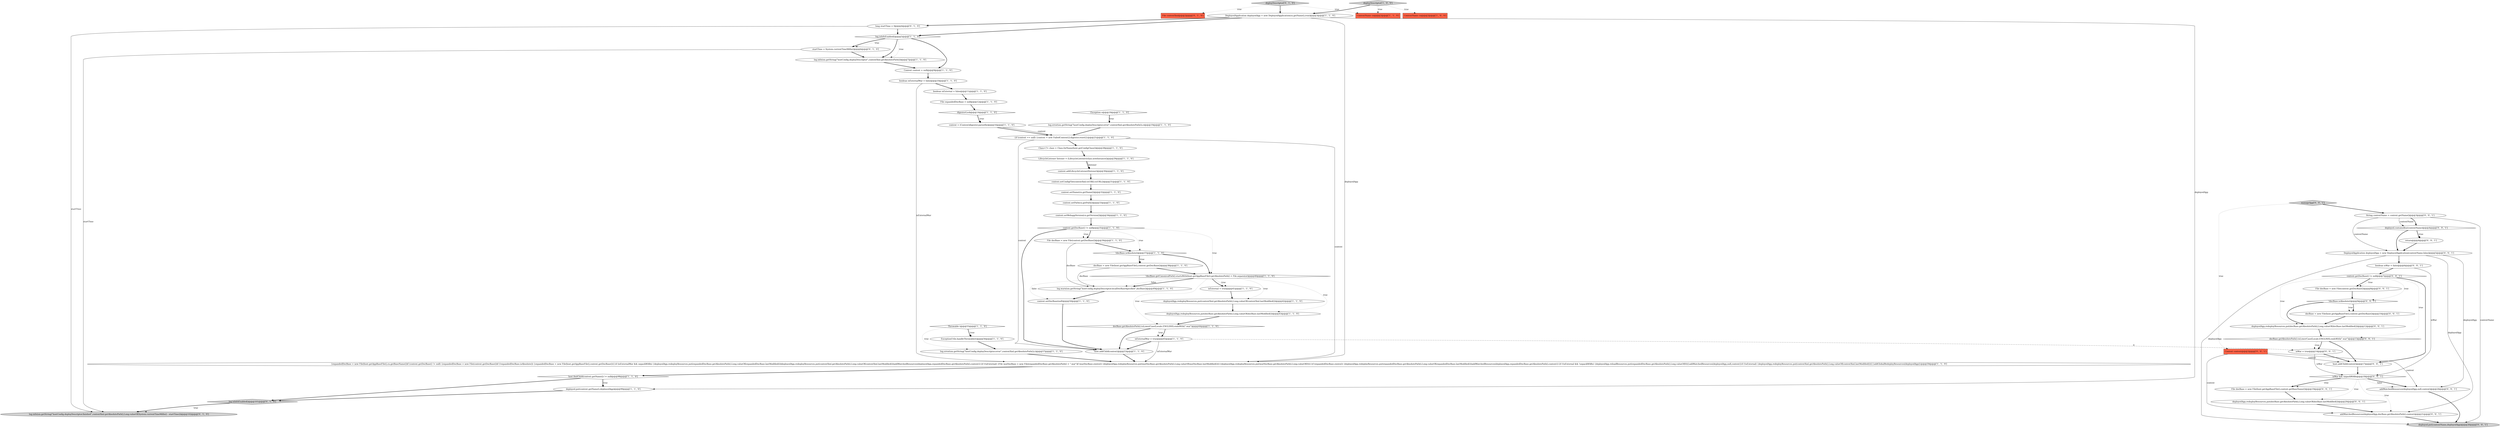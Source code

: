 digraph {
16 [style = filled, label = "File expandedDocBase = null@@@12@@@['1', '1', '0']", fillcolor = white, shape = ellipse image = "AAA0AAABBB1BBB"];
7 [style = filled, label = "File docBase = new File(context.getDocBase())@@@36@@@['1', '1', '0']", fillcolor = white, shape = ellipse image = "AAA0AAABBB1BBB"];
5 [style = filled, label = "digesterLock@@@14@@@['1', '1', '0']", fillcolor = white, shape = diamond image = "AAA0AAABBB1BBB"];
34 [style = filled, label = "context.setDocBase(null)@@@50@@@['1', '1', '0']", fillcolor = white, shape = ellipse image = "AAA0AAABBB1BBB"];
58 [style = filled, label = "deployedApp.redeployResources.put(docBase.getAbsolutePath(),Long.valueOf(docBase.lastModified()))@@@12@@@['0', '0', '1']", fillcolor = white, shape = ellipse image = "AAA0AAABBB3BBB"];
35 [style = filled, label = "log.error(sm.getString(\"hostConfig.deployDescriptor.error\",contextXml.getAbsolutePath()),t)@@@57@@@['1', '1', '0']", fillcolor = white, shape = ellipse image = "AAA0AAABBB1BBB"];
45 [style = filled, label = "long startTime = 0@@@4@@@['0', '1', '0']", fillcolor = white, shape = ellipse image = "AAA1AAABBB2BBB"];
48 [style = filled, label = "deployedApp.redeployResources.put(docBase.getAbsolutePath(),Long.valueOf(docBase.lastModified()))@@@20@@@['0', '0', '1']", fillcolor = white, shape = ellipse image = "AAA0AAABBB3BBB"];
4 [style = filled, label = "{expandedDocBase = new File(host.getAppBaseFile(),cn.getBaseName())if (context.getDocBase() != null) {expandedDocBase = new File(context.getDocBase())if (!expandedDocBase.isAbsolute()) {expandedDocBase = new File(host.getAppBaseFile(),context.getDocBase())}}if (isExternalWar && unpackWARs) {deployedApp.redeployResources.put(expandedDocBase.getAbsolutePath(),Long.valueOf(expandedDocBase.lastModified()))deployedApp.redeployResources.put(contextXml.getAbsolutePath(),Long.valueOf(contextXml.lastModified()))addWatchedResources(deployedApp,expandedDocBase.getAbsolutePath(),context)}{if (!isExternal) {File warDocBase = new File(expandedDocBase.getAbsolutePath() + \".war\")if (warDocBase.exists()) {deployedApp.redeployResources.put(warDocBase.getAbsolutePath(),Long.valueOf(warDocBase.lastModified()))}{deployedApp.redeployResources.put(warDocBase.getAbsolutePath(),Long.valueOf(0))}}if (expandedDocBase.exists()) {deployedApp.redeployResources.put(expandedDocBase.getAbsolutePath(),Long.valueOf(expandedDocBase.lastModified()))addWatchedResources(deployedApp,expandedDocBase.getAbsolutePath(),context)}{if (!isExternal && !unpackWARs) {deployedApp.reloadResources.put(expandedDocBase.getAbsolutePath(),Long.valueOf(0))}addWatchedResources(deployedApp,null,context)}if (!isExternal) {deployedApp.redeployResources.put(contextXml.getAbsolutePath(),Long.valueOf(contextXml.lastModified()))}}addGlobalRedeployResources(deployedApp)}@@@59@@@['1', '1', '0']", fillcolor = white, shape = ellipse image = "AAA0AAABBB1BBB"];
38 [style = filled, label = "context.setPath(cn.getPath())@@@33@@@['1', '1', '0']", fillcolor = white, shape = ellipse image = "AAA0AAABBB1BBB"];
53 [style = filled, label = "addWatchedResources(deployedApp,null,context)@@@24@@@['0', '0', '1']", fillcolor = white, shape = ellipse image = "AAA0AAABBB3BBB"];
55 [style = filled, label = "context.getDocBase() != null@@@7@@@['0', '0', '1']", fillcolor = white, shape = diamond image = "AAA0AAABBB3BBB"];
54 [style = filled, label = "boolean isWar = false@@@6@@@['0', '0', '1']", fillcolor = white, shape = ellipse image = "AAA0AAABBB3BBB"];
19 [style = filled, label = "context = (Context)digester.parse(fis)@@@16@@@['1', '1', '0']", fillcolor = white, shape = ellipse image = "AAA0AAABBB1BBB"];
50 [style = filled, label = "isWar && unpackWARs@@@18@@@['0', '0', '1']", fillcolor = white, shape = diamond image = "AAA0AAABBB3BBB"];
21 [style = filled, label = "deployedApp.redeployResources.put(contextXml.getAbsolutePath(),Long.valueOf(contextXml.lastModified()))@@@42@@@['1', '1', '0']", fillcolor = white, shape = ellipse image = "AAA0AAABBB1BBB"];
22 [style = filled, label = "ContextName cn@@@2@@@['1', '0', '0']", fillcolor = tomato, shape = box image = "AAA0AAABBB1BBB"];
2 [style = filled, label = "context.addLifecycleListener(listener)@@@30@@@['1', '1', '0']", fillcolor = white, shape = ellipse image = "AAA0AAABBB1BBB"];
27 [style = filled, label = "ContextName cn@@@2@@@['1', '1', '0']", fillcolor = tomato, shape = box image = "AAA0AAABBB1BBB"];
39 [style = filled, label = "log.error(sm.getString(\"hostConfig.deployDescriptor.error\",contextXml.getAbsolutePath()),e)@@@19@@@['1', '1', '0']", fillcolor = white, shape = ellipse image = "AAA0AAABBB1BBB"];
63 [style = filled, label = "docBase.getAbsolutePath().toLowerCase(Locale.ENGLISH).endsWith(\".war\")@@@13@@@['0', '0', '1']", fillcolor = white, shape = diamond image = "AAA0AAABBB3BBB"];
20 [style = filled, label = "context.getDocBase() != null@@@35@@@['1', '1', '0']", fillcolor = white, shape = diamond image = "AAA0AAABBB1BBB"];
28 [style = filled, label = "Exception e@@@18@@@['1', '1', '0']", fillcolor = white, shape = diamond image = "AAA0AAABBB1BBB"];
12 [style = filled, label = "log.warn(sm.getString(\"hostConfig.deployDescriptor.localDocBaseSpecified\",docBase))@@@49@@@['1', '1', '0']", fillcolor = white, shape = ellipse image = "AAA0AAABBB1BBB"];
46 [style = filled, label = "startTime = System.currentTimeMillis()@@@6@@@['0', '1', '0']", fillcolor = white, shape = ellipse image = "AAA1AAABBB2BBB"];
60 [style = filled, label = "deployed.containsKey(contextName)@@@4@@@['0', '0', '1']", fillcolor = white, shape = diamond image = "AAA0AAABBB3BBB"];
66 [style = filled, label = "manageApp['0', '0', '1']", fillcolor = lightgray, shape = diamond image = "AAA0AAABBB3BBB"];
1 [style = filled, label = "LifecycleListener listener = (LifecycleListener)clazz.newInstance()@@@29@@@['1', '1', '0']", fillcolor = white, shape = ellipse image = "AAA0AAABBB1BBB"];
26 [style = filled, label = "isExternalWar = true@@@45@@@['1', '1', '0']", fillcolor = white, shape = ellipse image = "AAA0AAABBB1BBB"];
43 [style = filled, label = "deployDescriptor['0', '1', '0']", fillcolor = lightgray, shape = diamond image = "AAA0AAABBB2BBB"];
3 [style = filled, label = "context.setConfigFile(contextXml.toURI().toURL())@@@31@@@['1', '1', '0']", fillcolor = white, shape = ellipse image = "AAA0AAABBB1BBB"];
32 [style = filled, label = "deployed.put(context.getName(),deployedApp)@@@99@@@['1', '1', '0']", fillcolor = white, shape = ellipse image = "AAA0AAABBB1BBB"];
67 [style = filled, label = "Context context@@@2@@@['0', '0', '1']", fillcolor = tomato, shape = box image = "AAA0AAABBB3BBB"];
9 [style = filled, label = "Class<?> clazz = Class.forName(host.getConfigClass())@@@28@@@['1', '1', '0']", fillcolor = white, shape = ellipse image = "AAA0AAABBB1BBB"];
8 [style = filled, label = "host.findChild(context.getName()) != null@@@98@@@['1', '1', '0']", fillcolor = white, shape = diamond image = "AAA0AAABBB1BBB"];
57 [style = filled, label = "deployed.put(contextName,deployedApp)@@@26@@@['0', '0', '1']", fillcolor = lightgray, shape = ellipse image = "AAA0AAABBB3BBB"];
36 [style = filled, label = "DeployedApplication deployedApp = new DeployedApplication(cn.getName(),true)@@@3@@@['1', '1', '0']", fillcolor = white, shape = ellipse image = "AAA0AAABBB1BBB"];
25 [style = filled, label = "!docBase.getCanonicalPath().startsWith(host.getAppBaseFile().getAbsolutePath() + File.separator)@@@40@@@['1', '1', '0']", fillcolor = white, shape = diamond image = "AAA0AAABBB1BBB"];
11 [style = filled, label = "Context context = null@@@9@@@['1', '1', '0']", fillcolor = white, shape = ellipse image = "AAA0AAABBB1BBB"];
13 [style = filled, label = "log.isInfoEnabled()@@@5@@@['1', '1', '0']", fillcolor = white, shape = diamond image = "AAA0AAABBB1BBB"];
37 [style = filled, label = "log.info(sm.getString(\"hostConfig.deployDescriptor\",contextXml.getAbsolutePath()))@@@7@@@['1', '1', '0']", fillcolor = white, shape = ellipse image = "AAA0AAABBB1BBB"];
49 [style = filled, label = "String contextName = context.getName()@@@3@@@['0', '0', '1']", fillcolor = white, shape = ellipse image = "AAA0AAABBB3BBB"];
51 [style = filled, label = "DeployedApplication deployedApp = new DeployedApplication(contextName,false)@@@5@@@['0', '0', '1']", fillcolor = white, shape = ellipse image = "AAA0AAABBB3BBB"];
14 [style = filled, label = "{if (context == null) {context = new FailedContext()}digester.reset()}@@@21@@@['1', '1', '0']", fillcolor = white, shape = ellipse image = "AAA0AAABBB1BBB"];
59 [style = filled, label = "isWar = true@@@14@@@['0', '0', '1']", fillcolor = white, shape = ellipse image = "AAA0AAABBB3BBB"];
23 [style = filled, label = "isExternal = true@@@41@@@['1', '1', '0']", fillcolor = white, shape = ellipse image = "AAA0AAABBB1BBB"];
47 [style = filled, label = "File docBase = new File(host.getAppBaseFile(),context.getBaseName())@@@19@@@['0', '0', '1']", fillcolor = white, shape = ellipse image = "AAA0AAABBB3BBB"];
40 [style = filled, label = "docBase.getAbsolutePath().toLowerCase(Locale.ENGLISH).endsWith(\".war\")@@@44@@@['1', '1', '0']", fillcolor = white, shape = diamond image = "AAA0AAABBB1BBB"];
61 [style = filled, label = "File docBase = new File(context.getDocBase())@@@8@@@['0', '0', '1']", fillcolor = white, shape = ellipse image = "AAA0AAABBB3BBB"];
56 [style = filled, label = "addWatchedResources(deployedApp,docBase.getAbsolutePath(),context)@@@21@@@['0', '0', '1']", fillcolor = white, shape = ellipse image = "AAA0AAABBB3BBB"];
15 [style = filled, label = "ExceptionUtils.handleThrowable(t)@@@56@@@['1', '1', '0']", fillcolor = white, shape = ellipse image = "AAA0AAABBB1BBB"];
52 [style = filled, label = "!docBase.isAbsolute()@@@9@@@['0', '0', '1']", fillcolor = white, shape = diamond image = "AAA0AAABBB3BBB"];
62 [style = filled, label = "docBase = new File(host.getAppBaseFile(),context.getDocBase())@@@10@@@['0', '0', '1']", fillcolor = white, shape = ellipse image = "AAA0AAABBB3BBB"];
65 [style = filled, label = "return@@@4@@@['0', '0', '1']", fillcolor = white, shape = ellipse image = "AAA0AAABBB3BBB"];
41 [style = filled, label = "File contextXml@@@2@@@['0', '1', '0']", fillcolor = tomato, shape = box image = "AAA0AAABBB2BBB"];
42 [style = filled, label = "log.info(sm.getString(\"hostConfig.deployDescriptor.finished\",contextXml.getAbsolutePath(),Long.valueOf(System.currentTimeMillis() - startTime)))@@@102@@@['0', '1', '0']", fillcolor = lightgray, shape = ellipse image = "AAA1AAABBB2BBB"];
0 [style = filled, label = "host.addChild(context)@@@53@@@['1', '1', '0']", fillcolor = white, shape = ellipse image = "AAA0AAABBB1BBB"];
24 [style = filled, label = "boolean isExternalWar = false@@@10@@@['1', '1', '0']", fillcolor = white, shape = ellipse image = "AAA0AAABBB1BBB"];
6 [style = filled, label = "context.setWebappVersion(cn.getVersion())@@@34@@@['1', '1', '0']", fillcolor = white, shape = ellipse image = "AAA0AAABBB1BBB"];
30 [style = filled, label = "deployDescriptor['1', '0', '0']", fillcolor = lightgray, shape = diamond image = "AAA0AAABBB1BBB"];
10 [style = filled, label = "context.setName(cn.getName())@@@32@@@['1', '1', '0']", fillcolor = white, shape = ellipse image = "AAA0AAABBB1BBB"];
44 [style = filled, label = "log.isInfoEnabled()@@@101@@@['0', '1', '0']", fillcolor = lightgray, shape = diamond image = "AAA1AAABBB2BBB"];
29 [style = filled, label = "docBase = new File(host.getAppBaseFile(),context.getDocBase())@@@38@@@['1', '1', '0']", fillcolor = white, shape = ellipse image = "AAA0AAABBB1BBB"];
33 [style = filled, label = "boolean isExternal = false@@@11@@@['1', '1', '0']", fillcolor = white, shape = ellipse image = "AAA0AAABBB1BBB"];
17 [style = filled, label = "!docBase.isAbsolute()@@@37@@@['1', '1', '0']", fillcolor = white, shape = diamond image = "AAA0AAABBB1BBB"];
31 [style = filled, label = "Throwable t@@@55@@@['1', '1', '0']", fillcolor = white, shape = diamond image = "AAA0AAABBB1BBB"];
64 [style = filled, label = "host.addChild(context)@@@17@@@['0', '0', '1']", fillcolor = white, shape = ellipse image = "AAA0AAABBB3BBB"];
18 [style = filled, label = "deployedApp.redeployResources.put(docBase.getAbsolutePath(),Long.valueOf(docBase.lastModified()))@@@43@@@['1', '1', '0']", fillcolor = white, shape = ellipse image = "AAA0AAABBB1BBB"];
20->25 [style = dotted, label="true"];
3->10 [style = bold, label=""];
60->65 [style = dotted, label="true"];
31->15 [style = dotted, label="true"];
43->41 [style = dotted, label="true"];
50->48 [style = dotted, label="true"];
24->4 [style = solid, label="isExternalWar"];
0->4 [style = bold, label=""];
38->6 [style = bold, label=""];
49->60 [style = bold, label=""];
13->37 [style = dotted, label="true"];
20->7 [style = bold, label=""];
35->4 [style = bold, label=""];
44->42 [style = bold, label=""];
24->33 [style = bold, label=""];
51->57 [style = solid, label="deployedApp"];
59->64 [style = bold, label=""];
13->46 [style = dotted, label="true"];
67->53 [style = solid, label="context"];
25->21 [style = dotted, label="true"];
51->54 [style = bold, label=""];
4->8 [style = bold, label=""];
25->12 [style = bold, label=""];
48->56 [style = bold, label=""];
13->37 [style = bold, label=""];
51->53 [style = solid, label="deployedApp"];
13->11 [style = bold, label=""];
49->60 [style = solid, label="contextName"];
46->37 [style = bold, label=""];
50->53 [style = bold, label=""];
21->18 [style = bold, label=""];
28->39 [style = bold, label=""];
14->0 [style = solid, label="context"];
20->7 [style = dotted, label="true"];
45->13 [style = bold, label=""];
16->5 [style = bold, label=""];
26->4 [style = solid, label="isExternalWar"];
63->64 [style = bold, label=""];
20->0 [style = bold, label=""];
55->61 [style = bold, label=""];
10->38 [style = bold, label=""];
64->50 [style = bold, label=""];
8->32 [style = dotted, label="true"];
1->2 [style = bold, label=""];
29->12 [style = solid, label="docBase"];
7->12 [style = solid, label="docBase"];
36->45 [style = bold, label=""];
65->51 [style = bold, label=""];
61->52 [style = bold, label=""];
39->14 [style = bold, label=""];
5->19 [style = dotted, label="true"];
51->56 [style = solid, label="deployedApp"];
50->56 [style = dotted, label="true"];
44->42 [style = dotted, label="true"];
25->18 [style = dotted, label="true"];
49->57 [style = solid, label="contextName"];
40->0 [style = bold, label=""];
50->53 [style = dotted, label="false"];
28->39 [style = dotted, label="true"];
52->58 [style = bold, label=""];
8->32 [style = bold, label=""];
12->34 [style = bold, label=""];
6->20 [style = bold, label=""];
31->35 [style = dotted, label="true"];
2->3 [style = bold, label=""];
23->21 [style = bold, label=""];
1->2 [style = solid, label="listener"];
55->52 [style = dotted, label="true"];
43->27 [style = dotted, label="true"];
49->51 [style = solid, label="contextName"];
13->46 [style = bold, label=""];
55->64 [style = bold, label=""];
19->14 [style = bold, label=""];
31->15 [style = bold, label=""];
30->36 [style = bold, label=""];
17->29 [style = dotted, label="true"];
67->56 [style = solid, label="context"];
36->4 [style = solid, label="deployedApp"];
5->19 [style = bold, label=""];
66->67 [style = dotted, label="true"];
52->62 [style = bold, label=""];
67->64 [style = solid, label="context"];
59->50 [style = solid, label="isWar"];
58->63 [style = bold, label=""];
20->17 [style = dotted, label="true"];
14->9 [style = bold, label=""];
26->59 [style = dashed, label="0"];
63->59 [style = bold, label=""];
66->49 [style = bold, label=""];
11->24 [style = bold, label=""];
55->63 [style = dotted, label="true"];
29->25 [style = bold, label=""];
40->26 [style = bold, label=""];
47->48 [style = bold, label=""];
53->57 [style = bold, label=""];
60->51 [style = bold, label=""];
15->35 [style = bold, label=""];
54->50 [style = solid, label="isWar"];
25->40 [style = dotted, label="true"];
18->40 [style = bold, label=""];
8->44 [style = bold, label=""];
50->47 [style = dotted, label="true"];
43->36 [style = bold, label=""];
7->17 [style = bold, label=""];
17->29 [style = bold, label=""];
19->14 [style = solid, label="context"];
52->62 [style = dotted, label="true"];
25->23 [style = bold, label=""];
60->65 [style = bold, label=""];
45->42 [style = solid, label="startTime"];
54->55 [style = bold, label=""];
30->27 [style = dotted, label="true"];
46->42 [style = solid, label="startTime"];
50->47 [style = bold, label=""];
14->4 [style = solid, label="context"];
63->59 [style = dotted, label="true"];
30->22 [style = dotted, label="true"];
34->0 [style = bold, label=""];
33->16 [style = bold, label=""];
55->58 [style = dotted, label="true"];
56->57 [style = bold, label=""];
55->61 [style = dotted, label="true"];
36->32 [style = solid, label="deployedApp"];
25->34 [style = dotted, label="false"];
36->13 [style = bold, label=""];
37->11 [style = bold, label=""];
32->44 [style = bold, label=""];
9->1 [style = bold, label=""];
25->23 [style = dotted, label="true"];
62->58 [style = bold, label=""];
26->0 [style = bold, label=""];
40->26 [style = dotted, label="true"];
17->25 [style = bold, label=""];
25->12 [style = dotted, label="false"];
}

